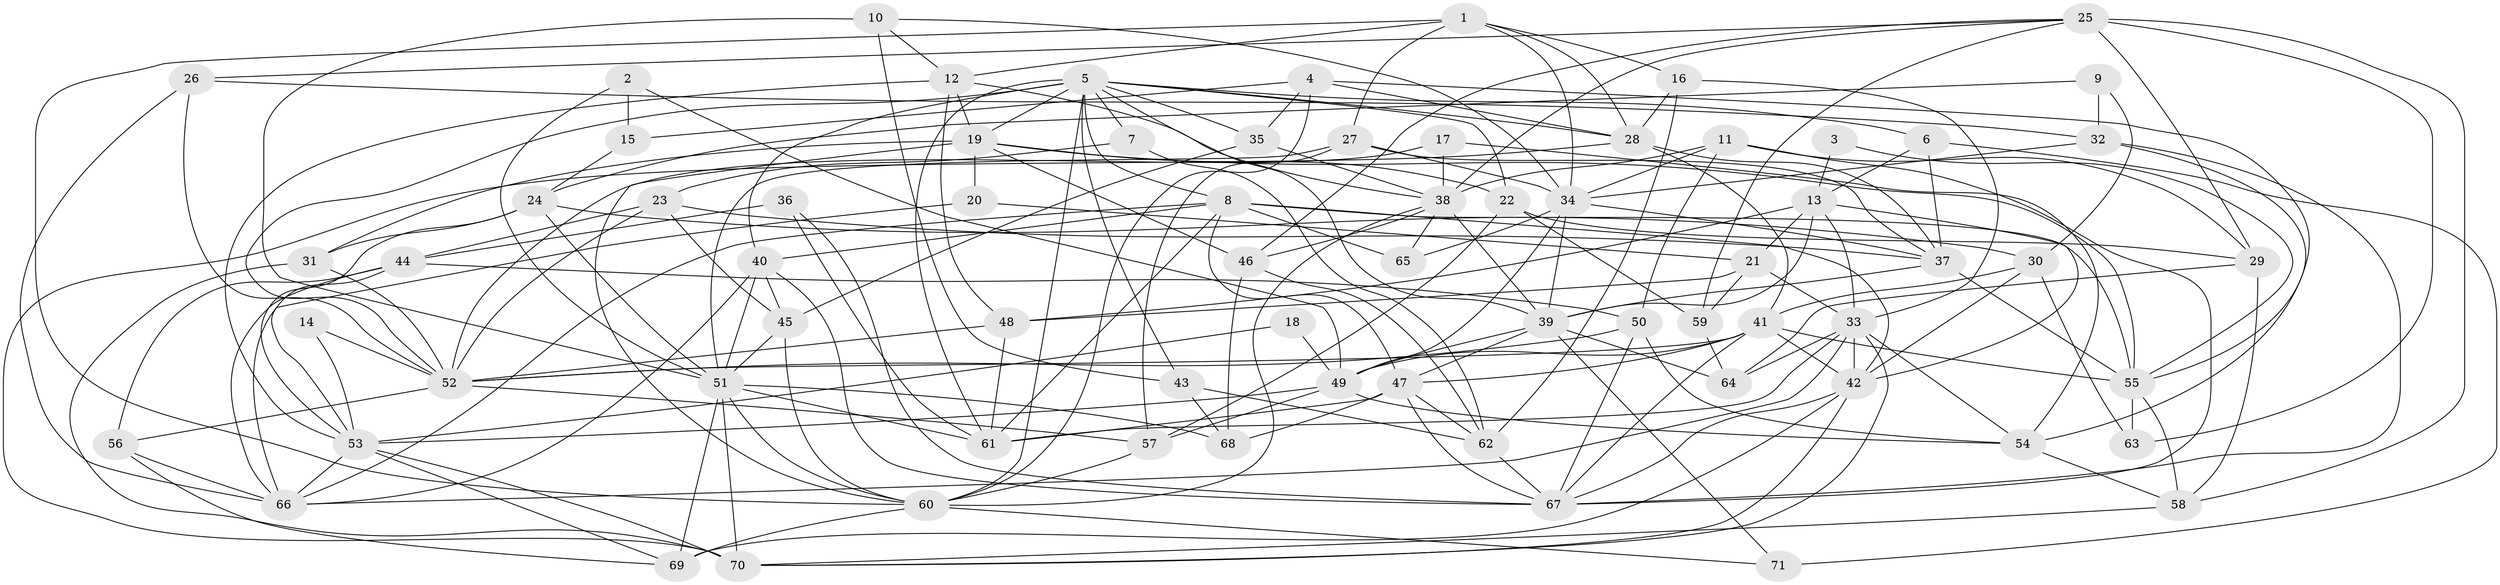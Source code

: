 // original degree distribution, {8: 0.02112676056338028, 5: 0.23943661971830985, 3: 0.29577464788732394, 4: 0.23943661971830985, 9: 0.007042253521126761, 2: 0.11971830985915492, 6: 0.056338028169014086, 7: 0.02112676056338028}
// Generated by graph-tools (version 1.1) at 2025/50/03/09/25 03:50:08]
// undirected, 71 vertices, 203 edges
graph export_dot {
graph [start="1"]
  node [color=gray90,style=filled];
  1;
  2;
  3;
  4;
  5;
  6;
  7;
  8;
  9;
  10;
  11;
  12;
  13;
  14;
  15;
  16;
  17;
  18;
  19;
  20;
  21;
  22;
  23;
  24;
  25;
  26;
  27;
  28;
  29;
  30;
  31;
  32;
  33;
  34;
  35;
  36;
  37;
  38;
  39;
  40;
  41;
  42;
  43;
  44;
  45;
  46;
  47;
  48;
  49;
  50;
  51;
  52;
  53;
  54;
  55;
  56;
  57;
  58;
  59;
  60;
  61;
  62;
  63;
  64;
  65;
  66;
  67;
  68;
  69;
  70;
  71;
  1 -- 12 [weight=1.0];
  1 -- 16 [weight=1.0];
  1 -- 27 [weight=1.0];
  1 -- 28 [weight=1.0];
  1 -- 34 [weight=1.0];
  1 -- 60 [weight=1.0];
  2 -- 15 [weight=1.0];
  2 -- 49 [weight=1.0];
  2 -- 51 [weight=1.0];
  3 -- 13 [weight=1.0];
  3 -- 55 [weight=1.0];
  4 -- 15 [weight=1.0];
  4 -- 28 [weight=2.0];
  4 -- 35 [weight=1.0];
  4 -- 55 [weight=1.0];
  4 -- 60 [weight=1.0];
  5 -- 6 [weight=1.0];
  5 -- 7 [weight=1.0];
  5 -- 8 [weight=1.0];
  5 -- 19 [weight=1.0];
  5 -- 22 [weight=1.0];
  5 -- 28 [weight=1.0];
  5 -- 35 [weight=1.0];
  5 -- 39 [weight=1.0];
  5 -- 40 [weight=1.0];
  5 -- 43 [weight=1.0];
  5 -- 52 [weight=1.0];
  5 -- 60 [weight=1.0];
  5 -- 61 [weight=1.0];
  6 -- 13 [weight=1.0];
  6 -- 37 [weight=1.0];
  6 -- 71 [weight=1.0];
  7 -- 23 [weight=1.0];
  7 -- 62 [weight=1.0];
  8 -- 40 [weight=1.0];
  8 -- 42 [weight=1.0];
  8 -- 47 [weight=1.0];
  8 -- 55 [weight=1.0];
  8 -- 61 [weight=1.0];
  8 -- 65 [weight=1.0];
  8 -- 66 [weight=1.0];
  9 -- 24 [weight=1.0];
  9 -- 30 [weight=1.0];
  9 -- 32 [weight=1.0];
  10 -- 12 [weight=1.0];
  10 -- 34 [weight=1.0];
  10 -- 43 [weight=1.0];
  10 -- 51 [weight=1.0];
  11 -- 29 [weight=1.0];
  11 -- 34 [weight=1.0];
  11 -- 38 [weight=1.0];
  11 -- 50 [weight=1.0];
  11 -- 67 [weight=1.0];
  12 -- 19 [weight=1.0];
  12 -- 38 [weight=1.0];
  12 -- 48 [weight=1.0];
  12 -- 53 [weight=1.0];
  13 -- 21 [weight=1.0];
  13 -- 33 [weight=1.0];
  13 -- 39 [weight=1.0];
  13 -- 42 [weight=1.0];
  13 -- 48 [weight=1.0];
  14 -- 52 [weight=1.0];
  14 -- 53 [weight=1.0];
  15 -- 24 [weight=1.0];
  16 -- 28 [weight=1.0];
  16 -- 33 [weight=1.0];
  16 -- 62 [weight=1.0];
  17 -- 38 [weight=1.0];
  17 -- 52 [weight=1.0];
  17 -- 54 [weight=1.0];
  18 -- 49 [weight=1.0];
  18 -- 53 [weight=1.0];
  19 -- 20 [weight=1.0];
  19 -- 22 [weight=1.0];
  19 -- 31 [weight=1.0];
  19 -- 46 [weight=1.0];
  19 -- 55 [weight=1.0];
  19 -- 60 [weight=1.0];
  20 -- 21 [weight=1.0];
  20 -- 66 [weight=1.0];
  21 -- 33 [weight=1.0];
  21 -- 48 [weight=1.0];
  21 -- 59 [weight=1.0];
  22 -- 29 [weight=1.0];
  22 -- 57 [weight=1.0];
  22 -- 59 [weight=1.0];
  23 -- 37 [weight=1.0];
  23 -- 44 [weight=1.0];
  23 -- 45 [weight=1.0];
  23 -- 52 [weight=1.0];
  24 -- 30 [weight=1.0];
  24 -- 31 [weight=1.0];
  24 -- 51 [weight=1.0];
  24 -- 53 [weight=1.0];
  25 -- 26 [weight=1.0];
  25 -- 29 [weight=1.0];
  25 -- 38 [weight=1.0];
  25 -- 46 [weight=1.0];
  25 -- 58 [weight=1.0];
  25 -- 59 [weight=1.0];
  25 -- 63 [weight=2.0];
  26 -- 32 [weight=1.0];
  26 -- 52 [weight=1.0];
  26 -- 66 [weight=1.0];
  27 -- 34 [weight=1.0];
  27 -- 37 [weight=1.0];
  27 -- 51 [weight=1.0];
  27 -- 57 [weight=1.0];
  28 -- 37 [weight=1.0];
  28 -- 41 [weight=1.0];
  28 -- 70 [weight=1.0];
  29 -- 58 [weight=1.0];
  29 -- 64 [weight=1.0];
  30 -- 41 [weight=1.0];
  30 -- 42 [weight=1.0];
  30 -- 63 [weight=1.0];
  31 -- 52 [weight=1.0];
  31 -- 70 [weight=1.0];
  32 -- 34 [weight=1.0];
  32 -- 54 [weight=1.0];
  32 -- 67 [weight=1.0];
  33 -- 42 [weight=1.0];
  33 -- 54 [weight=1.0];
  33 -- 61 [weight=1.0];
  33 -- 64 [weight=1.0];
  33 -- 66 [weight=1.0];
  33 -- 70 [weight=1.0];
  34 -- 37 [weight=1.0];
  34 -- 39 [weight=1.0];
  34 -- 49 [weight=1.0];
  34 -- 65 [weight=1.0];
  35 -- 38 [weight=1.0];
  35 -- 45 [weight=1.0];
  36 -- 44 [weight=1.0];
  36 -- 61 [weight=1.0];
  36 -- 67 [weight=1.0];
  37 -- 39 [weight=1.0];
  37 -- 55 [weight=1.0];
  38 -- 39 [weight=1.0];
  38 -- 46 [weight=1.0];
  38 -- 60 [weight=1.0];
  38 -- 65 [weight=1.0];
  39 -- 47 [weight=1.0];
  39 -- 49 [weight=1.0];
  39 -- 64 [weight=1.0];
  39 -- 71 [weight=1.0];
  40 -- 45 [weight=1.0];
  40 -- 51 [weight=1.0];
  40 -- 66 [weight=1.0];
  40 -- 67 [weight=1.0];
  41 -- 42 [weight=1.0];
  41 -- 47 [weight=1.0];
  41 -- 49 [weight=1.0];
  41 -- 52 [weight=1.0];
  41 -- 55 [weight=1.0];
  41 -- 67 [weight=1.0];
  42 -- 67 [weight=1.0];
  42 -- 69 [weight=1.0];
  42 -- 70 [weight=1.0];
  43 -- 62 [weight=1.0];
  43 -- 68 [weight=1.0];
  44 -- 50 [weight=1.0];
  44 -- 53 [weight=1.0];
  44 -- 56 [weight=1.0];
  44 -- 66 [weight=1.0];
  45 -- 51 [weight=1.0];
  45 -- 60 [weight=1.0];
  46 -- 62 [weight=1.0];
  46 -- 68 [weight=1.0];
  47 -- 61 [weight=1.0];
  47 -- 62 [weight=1.0];
  47 -- 67 [weight=1.0];
  47 -- 68 [weight=1.0];
  48 -- 52 [weight=1.0];
  48 -- 61 [weight=1.0];
  49 -- 53 [weight=1.0];
  49 -- 54 [weight=1.0];
  49 -- 57 [weight=1.0];
  50 -- 52 [weight=2.0];
  50 -- 54 [weight=1.0];
  50 -- 67 [weight=1.0];
  51 -- 60 [weight=1.0];
  51 -- 61 [weight=1.0];
  51 -- 68 [weight=1.0];
  51 -- 69 [weight=1.0];
  51 -- 70 [weight=1.0];
  52 -- 56 [weight=2.0];
  52 -- 57 [weight=1.0];
  53 -- 66 [weight=1.0];
  53 -- 69 [weight=1.0];
  53 -- 70 [weight=1.0];
  54 -- 58 [weight=1.0];
  55 -- 58 [weight=1.0];
  55 -- 63 [weight=1.0];
  56 -- 66 [weight=1.0];
  56 -- 69 [weight=1.0];
  57 -- 60 [weight=1.0];
  58 -- 70 [weight=1.0];
  59 -- 64 [weight=1.0];
  60 -- 69 [weight=1.0];
  60 -- 71 [weight=1.0];
  62 -- 67 [weight=1.0];
}
